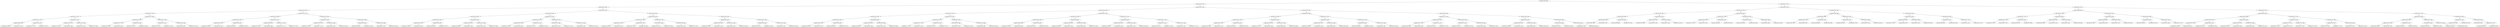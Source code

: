 digraph G{
483725111 [label="Node{data=[1984, 1984]}"]
483725111 -> 1866898159
1866898159 [label="Node{data=[1354, 1354]}"]
1866898159 -> 1379101335
1379101335 [label="Node{data=[1290, 1290]}"]
1379101335 -> 385392387
385392387 [label="Node{data=[1258, 1258]}"]
385392387 -> 585143900
585143900 [label="Node{data=[1165, 1165]}"]
585143900 -> 2032853261
2032853261 [label="Node{data=[1120, 1120]}"]
2032853261 -> 813980525
813980525 [label="Node{data=[1116, 1116]}"]
813980525 -> 1658243833
1658243833 [label="Node{data=[1086, 1086]}"]
1658243833 -> 1151529609
1151529609 [label="Node{data=[1033, 1033]}"]
1658243833 -> 1789804953
1789804953 [label="Node{data=[1115, 1115]}"]
813980525 -> 2019766418
2019766418 [label="Node{data=[1118, 1118]}"]
2019766418 -> 750173285
750173285 [label="Node{data=[1117, 1117]}"]
2019766418 -> 2136159680
2136159680 [label="Node{data=[1119, 1119]}"]
2032853261 -> 1734934842
1734934842 [label="Node{data=[1161, 1161]}"]
1734934842 -> 116345573
116345573 [label="Node{data=[1159, 1159]}"]
116345573 -> 522423241
522423241 [label="Node{data=[1121, 1121]}"]
116345573 -> 2042122456
2042122456 [label="Node{data=[1160, 1160]}"]
1734934842 -> 1459092996
1459092996 [label="Node{data=[1163, 1163]}"]
1459092996 -> 708001373
708001373 [label="Node{data=[1162, 1162]}"]
1459092996 -> 701338897
701338897 [label="Node{data=[1164, 1164]}"]
585143900 -> 315113056
315113056 [label="Node{data=[1250, 1250]}"]
315113056 -> 2074535395
2074535395 [label="Node{data=[1246, 1246]}"]
2074535395 -> 1213529372
1213529372 [label="Node{data=[1167, 1167]}"]
1213529372 -> 225741850
225741850 [label="Node{data=[1166, 1166]}"]
1213529372 -> 1578928362
1578928362 [label="Node{data=[1245, 1245]}"]
2074535395 -> 316274487
316274487 [label="Node{data=[1248, 1248]}"]
316274487 -> 2106217581
2106217581 [label="Node{data=[1247, 1247]}"]
316274487 -> 1412891546
1412891546 [label="Node{data=[1249, 1249]}"]
315113056 -> 1859553838
1859553838 [label="Node{data=[1254, 1254]}"]
1859553838 -> 862697612
862697612 [label="Node{data=[1252, 1252]}"]
862697612 -> 485338032
485338032 [label="Node{data=[1251, 1251]}"]
862697612 -> 1881817188
1881817188 [label="Node{data=[1253, 1253]}"]
1859553838 -> 720843701
720843701 [label="Node{data=[1256, 1256]}"]
720843701 -> 1144406463
1144406463 [label="Node{data=[1255, 1255]}"]
720843701 -> 897045154
897045154 [label="Node{data=[1257, 1257]}"]
385392387 -> 394038536
394038536 [label="Node{data=[1274, 1274]}"]
394038536 -> 75853513
75853513 [label="Node{data=[1266, 1266]}"]
75853513 -> 1917381727
1917381727 [label="Node{data=[1262, 1262]}"]
1917381727 -> 2040648310
2040648310 [label="Node{data=[1260, 1260]}"]
2040648310 -> 180753543
180753543 [label="Node{data=[1259, 1259]}"]
2040648310 -> 622514224
622514224 [label="Node{data=[1261, 1261]}"]
1917381727 -> 277215960
277215960 [label="Node{data=[1264, 1264]}"]
277215960 -> 1732290780
1732290780 [label="Node{data=[1263, 1263]}"]
277215960 -> 1570306719
1570306719 [label="Node{data=[1265, 1265]}"]
75853513 -> 779106892
779106892 [label="Node{data=[1270, 1270]}"]
779106892 -> 287069792
287069792 [label="Node{data=[1268, 1268]}"]
287069792 -> 1945639639
1945639639 [label="Node{data=[1267, 1267]}"]
287069792 -> 1764641333
1764641333 [label="Node{data=[1269, 1269]}"]
779106892 -> 1176747782
1176747782 [label="Node{data=[1272, 1272]}"]
1176747782 -> 897539828
897539828 [label="Node{data=[1271, 1271]}"]
1176747782 -> 107140142
107140142 [label="Node{data=[1273, 1273]}"]
394038536 -> 486951221
486951221 [label="Node{data=[1282, 1282]}"]
486951221 -> 1174806044
1174806044 [label="Node{data=[1278, 1278]}"]
1174806044 -> 155283670
155283670 [label="Node{data=[1276, 1276]}"]
155283670 -> 429004404
429004404 [label="Node{data=[1275, 1275]}"]
155283670 -> 921877394
921877394 [label="Node{data=[1277, 1277]}"]
1174806044 -> 1089648046
1089648046 [label="Node{data=[1280, 1280]}"]
1089648046 -> 1110944422
1110944422 [label="Node{data=[1279, 1279]}"]
1089648046 -> 1268720930
1268720930 [label="Node{data=[1281, 1281]}"]
486951221 -> 1746020840
1746020840 [label="Node{data=[1286, 1286]}"]
1746020840 -> 1025027713
1025027713 [label="Node{data=[1284, 1284]}"]
1025027713 -> 1107640606
1107640606 [label="Node{data=[1283, 1283]}"]
1025027713 -> 1879169609
1879169609 [label="Node{data=[1285, 1285]}"]
1746020840 -> 153477320
153477320 [label="Node{data=[1288, 1288]}"]
153477320 -> 1899047883
1899047883 [label="Node{data=[1287, 1287]}"]
153477320 -> 433363266
433363266 [label="Node{data=[1289, 1289]}"]
1379101335 -> 1736035235
1736035235 [label="Node{data=[1322, 1322]}"]
1736035235 -> 1098667044
1098667044 [label="Node{data=[1306, 1306]}"]
1098667044 -> 971722931
971722931 [label="Node{data=[1298, 1298]}"]
971722931 -> 80265285
80265285 [label="Node{data=[1294, 1294]}"]
80265285 -> 767899564
767899564 [label="Node{data=[1292, 1292]}"]
767899564 -> 238787396
238787396 [label="Node{data=[1291, 1291]}"]
767899564 -> 1832271096
1832271096 [label="Node{data=[1293, 1293]}"]
80265285 -> 800986099
800986099 [label="Node{data=[1296, 1296]}"]
800986099 -> 734149119
734149119 [label="Node{data=[1295, 1295]}"]
800986099 -> 2045863544
2045863544 [label="Node{data=[1297, 1297]}"]
971722931 -> 637293634
637293634 [label="Node{data=[1302, 1302]}"]
637293634 -> 2047015557
2047015557 [label="Node{data=[1300, 1300]}"]
2047015557 -> 1077225979
1077225979 [label="Node{data=[1299, 1299]}"]
2047015557 -> 847598883
847598883 [label="Node{data=[1301, 1301]}"]
637293634 -> 1964792181
1964792181 [label="Node{data=[1304, 1304]}"]
1964792181 -> 405230465
405230465 [label="Node{data=[1303, 1303]}"]
1964792181 -> 1899285391
1899285391 [label="Node{data=[1305, 1305]}"]
1098667044 -> 1770042567
1770042567 [label="Node{data=[1314, 1314]}"]
1770042567 -> 2126552947
2126552947 [label="Node{data=[1310, 1310]}"]
2126552947 -> 1557749873
1557749873 [label="Node{data=[1308, 1308]}"]
1557749873 -> 199667926
199667926 [label="Node{data=[1307, 1307]}"]
1557749873 -> 1739332577
1739332577 [label="Node{data=[1309, 1309]}"]
2126552947 -> 493693792
493693792 [label="Node{data=[1312, 1312]}"]
493693792 -> 169871956
169871956 [label="Node{data=[1311, 1311]}"]
493693792 -> 880700358
880700358 [label="Node{data=[1313, 1313]}"]
1770042567 -> 856296891
856296891 [label="Node{data=[1318, 1318]}"]
856296891 -> 1204295313
1204295313 [label="Node{data=[1316, 1316]}"]
1204295313 -> 1303434902
1303434902 [label="Node{data=[1315, 1315]}"]
1204295313 -> 173520061
173520061 [label="Node{data=[1317, 1317]}"]
856296891 -> 1767049113
1767049113 [label="Node{data=[1320, 1320]}"]
1767049113 -> 1856563388
1856563388 [label="Node{data=[1319, 1319]}"]
1767049113 -> 635934617
635934617 [label="Node{data=[1321, 1321]}"]
1736035235 -> 312618436
312618436 [label="Node{data=[1338, 1338]}"]
312618436 -> 1664913350
1664913350 [label="Node{data=[1330, 1330]}"]
1664913350 -> 1249408533
1249408533 [label="Node{data=[1326, 1326]}"]
1249408533 -> 1404730268
1404730268 [label="Node{data=[1324, 1324]}"]
1404730268 -> 1349885986
1349885986 [label="Node{data=[1323, 1323]}"]
1404730268 -> 1462781781
1462781781 [label="Node{data=[1325, 1325]}"]
1249408533 -> 1584483192
1584483192 [label="Node{data=[1328, 1328]}"]
1584483192 -> 1578614193
1578614193 [label="Node{data=[1327, 1327]}"]
1584483192 -> 589198049
589198049 [label="Node{data=[1329, 1329]}"]
1664913350 -> 1984009016
1984009016 [label="Node{data=[1334, 1334]}"]
1984009016 -> 582958083
582958083 [label="Node{data=[1332, 1332]}"]
582958083 -> 1101457360
1101457360 [label="Node{data=[1331, 1331]}"]
582958083 -> 301931647
301931647 [label="Node{data=[1333, 1333]}"]
1984009016 -> 1801291051
1801291051 [label="Node{data=[1336, 1336]}"]
1801291051 -> 811197287
811197287 [label="Node{data=[1335, 1335]}"]
1801291051 -> 1186400987
1186400987 [label="Node{data=[1337, 1337]}"]
312618436 -> 801303190
801303190 [label="Node{data=[1346, 1346]}"]
801303190 -> 682710680
682710680 [label="Node{data=[1342, 1342]}"]
682710680 -> 1468848690
1468848690 [label="Node{data=[1340, 1340]}"]
1468848690 -> 689173450
689173450 [label="Node{data=[1339, 1339]}"]
1468848690 -> 289221156
289221156 [label="Node{data=[1341, 1341]}"]
682710680 -> 857389837
857389837 [label="Node{data=[1344, 1344]}"]
857389837 -> 49719830
49719830 [label="Node{data=[1343, 1343]}"]
857389837 -> 877499425
877499425 [label="Node{data=[1345, 1345]}"]
801303190 -> 1289348230
1289348230 [label="Node{data=[1350, 1350]}"]
1289348230 -> 721288387
721288387 [label="Node{data=[1348, 1348]}"]
721288387 -> 493639056
493639056 [label="Node{data=[1347, 1347]}"]
721288387 -> 1163409024
1163409024 [label="Node{data=[1349, 1349]}"]
1289348230 -> 1176901497
1176901497 [label="Node{data=[1352, 1352]}"]
1176901497 -> 58257562
58257562 [label="Node{data=[1351, 1351]}"]
1176901497 -> 2085090736
2085090736 [label="Node{data=[1353, 1353]}"]
1866898159 -> 2016354446
2016354446 [label="Node{data=[1418, 1418]}"]
2016354446 -> 239369517
239369517 [label="Node{data=[1386, 1386]}"]
239369517 -> 1258070111
1258070111 [label="Node{data=[1370, 1370]}"]
1258070111 -> 156579525
156579525 [label="Node{data=[1362, 1362]}"]
156579525 -> 150948913
150948913 [label="Node{data=[1358, 1358]}"]
150948913 -> 629138710
629138710 [label="Node{data=[1356, 1356]}"]
629138710 -> 170809278
170809278 [label="Node{data=[1355, 1355]}"]
629138710 -> 711830304
711830304 [label="Node{data=[1357, 1357]}"]
150948913 -> 1484907672
1484907672 [label="Node{data=[1360, 1360]}"]
1484907672 -> 42794443
42794443 [label="Node{data=[1359, 1359]}"]
1484907672 -> 2053626243
2053626243 [label="Node{data=[1361, 1361]}"]
156579525 -> 1033132356
1033132356 [label="Node{data=[1366, 1366]}"]
1033132356 -> 1793515338
1793515338 [label="Node{data=[1364, 1364]}"]
1793515338 -> 258016632
258016632 [label="Node{data=[1363, 1363]}"]
1793515338 -> 1259237078
1259237078 [label="Node{data=[1365, 1365]}"]
1033132356 -> 1422872714
1422872714 [label="Node{data=[1368, 1368]}"]
1422872714 -> 135252438
135252438 [label="Node{data=[1367, 1367]}"]
1422872714 -> 256005994
256005994 [label="Node{data=[1369, 1369]}"]
1258070111 -> 931324042
931324042 [label="Node{data=[1378, 1378]}"]
931324042 -> 434613744
434613744 [label="Node{data=[1374, 1374]}"]
434613744 -> 1867552355
1867552355 [label="Node{data=[1372, 1372]}"]
1867552355 -> 1916040676
1916040676 [label="Node{data=[1371, 1371]}"]
1867552355 -> 1385319832
1385319832 [label="Node{data=[1373, 1373]}"]
434613744 -> 1983832599
1983832599 [label="Node{data=[1376, 1376]}"]
1983832599 -> 498499901
498499901 [label="Node{data=[1375, 1375]}"]
1983832599 -> 1291603002
1291603002 [label="Node{data=[1377, 1377]}"]
931324042 -> 214050480
214050480 [label="Node{data=[1382, 1382]}"]
214050480 -> 225268581
225268581 [label="Node{data=[1380, 1380]}"]
225268581 -> 612078748
612078748 [label="Node{data=[1379, 1379]}"]
225268581 -> 180916661
180916661 [label="Node{data=[1381, 1381]}"]
214050480 -> 388153850
388153850 [label="Node{data=[1384, 1384]}"]
388153850 -> 1882410496
1882410496 [label="Node{data=[1383, 1383]}"]
388153850 -> 135592942
135592942 [label="Node{data=[1385, 1385]}"]
239369517 -> 1176471136
1176471136 [label="Node{data=[1402, 1402]}"]
1176471136 -> 1194570312
1194570312 [label="Node{data=[1394, 1394]}"]
1194570312 -> 756725728
756725728 [label="Node{data=[1390, 1390]}"]
756725728 -> 41873958
41873958 [label="Node{data=[1388, 1388]}"]
41873958 -> 954747023
954747023 [label="Node{data=[1387, 1387]}"]
41873958 -> 1653808168
1653808168 [label="Node{data=[1389, 1389]}"]
756725728 -> 449712685
449712685 [label="Node{data=[1392, 1392]}"]
449712685 -> 1867791504
1867791504 [label="Node{data=[1391, 1391]}"]
449712685 -> 360885701
360885701 [label="Node{data=[1393, 1393]}"]
1194570312 -> 1871347969
1871347969 [label="Node{data=[1398, 1398]}"]
1871347969 -> 96446887
96446887 [label="Node{data=[1396, 1396]}"]
96446887 -> 1270981948
1270981948 [label="Node{data=[1395, 1395]}"]
96446887 -> 1261294852
1261294852 [label="Node{data=[1397, 1397]}"]
1871347969 -> 1888798697
1888798697 [label="Node{data=[1400, 1400]}"]
1888798697 -> 144620237
144620237 [label="Node{data=[1399, 1399]}"]
1888798697 -> 1320162983
1320162983 [label="Node{data=[1401, 1401]}"]
1176471136 -> 1804631936
1804631936 [label="Node{data=[1410, 1410]}"]
1804631936 -> 1030575764
1030575764 [label="Node{data=[1406, 1406]}"]
1030575764 -> 1087949606
1087949606 [label="Node{data=[1404, 1404]}"]
1087949606 -> 244578484
244578484 [label="Node{data=[1403, 1403]}"]
1087949606 -> 1712847513
1712847513 [label="Node{data=[1405, 1405]}"]
1030575764 -> 832166201
832166201 [label="Node{data=[1408, 1408]}"]
832166201 -> 924755415
924755415 [label="Node{data=[1407, 1407]}"]
832166201 -> 643411416
643411416 [label="Node{data=[1409, 1409]}"]
1804631936 -> 2135120056
2135120056 [label="Node{data=[1414, 1414]}"]
2135120056 -> 15468152
15468152 [label="Node{data=[1412, 1412]}"]
15468152 -> 1109273519
1109273519 [label="Node{data=[1411, 1411]}"]
15468152 -> 700606809
700606809 [label="Node{data=[1413, 1413]}"]
2135120056 -> 1285648961
1285648961 [label="Node{data=[1416, 1416]}"]
1285648961 -> 740192875
740192875 [label="Node{data=[1415, 1415]}"]
1285648961 -> 527333140
527333140 [label="Node{data=[1417, 1417]}"]
2016354446 -> 635194625
635194625 [label="Node{data=[1505, 1505]}"]
635194625 -> 1646792833
1646792833 [label="Node{data=[1489, 1489]}"]
1646792833 -> 1039842181
1039842181 [label="Node{data=[1456, 1456]}"]
1039842181 -> 1371586041
1371586041 [label="Node{data=[1435, 1435]}"]
1371586041 -> 372463237
372463237 [label="Node{data=[1420, 1420]}"]
372463237 -> 884863194
884863194 [label="Node{data=[1419, 1419]}"]
372463237 -> 1551061851
1551061851 [label="Node{data=[1421, 1421]}"]
1371586041 -> 143131225
143131225 [label="Node{data=[1454, 1454]}"]
143131225 -> 67365555
67365555 [label="Node{data=[1453, 1453]}"]
143131225 -> 1600381385
1600381385 [label="Node{data=[1455, 1455]}"]
1039842181 -> 424450293
424450293 [label="Node{data=[1460, 1460]}"]
424450293 -> 1360972623
1360972623 [label="Node{data=[1458, 1458]}"]
1360972623 -> 1255404973
1255404973 [label="Node{data=[1457, 1457]}"]
1360972623 -> 176044183
176044183 [label="Node{data=[1459, 1459]}"]
424450293 -> 2005439005
2005439005 [label="Node{data=[1487, 1487]}"]
2005439005 -> 1357609744
1357609744 [label="Node{data=[1486, 1486]}"]
2005439005 -> 88113725
88113725 [label="Node{data=[1488, 1488]}"]
1646792833 -> 2122430594
2122430594 [label="Node{data=[1497, 1497]}"]
2122430594 -> 1294652725
1294652725 [label="Node{data=[1493, 1493]}"]
1294652725 -> 1183974523
1183974523 [label="Node{data=[1491, 1491]}"]
1183974523 -> 1203910654
1203910654 [label="Node{data=[1490, 1490]}"]
1183974523 -> 888459820
888459820 [label="Node{data=[1492, 1492]}"]
1294652725 -> 804006650
804006650 [label="Node{data=[1495, 1495]}"]
804006650 -> 2039173792
2039173792 [label="Node{data=[1494, 1494]}"]
804006650 -> 799074216
799074216 [label="Node{data=[1496, 1496]}"]
2122430594 -> 1029125570
1029125570 [label="Node{data=[1501, 1501]}"]
1029125570 -> 1931633512
1931633512 [label="Node{data=[1499, 1499]}"]
1931633512 -> 1344217598
1344217598 [label="Node{data=[1498, 1498]}"]
1931633512 -> 2024411634
2024411634 [label="Node{data=[1500, 1500]}"]
1029125570 -> 2086126080
2086126080 [label="Node{data=[1503, 1503]}"]
2086126080 -> 470734785
470734785 [label="Node{data=[1502, 1502]}"]
2086126080 -> 901191023
901191023 [label="Node{data=[1504, 1504]}"]
635194625 -> 498771882
498771882 [label="Node{data=[1638, 1638]}"]
498771882 -> 1597977055
1597977055 [label="Node{data=[1513, 1513]}"]
1597977055 -> 904221990
904221990 [label="Node{data=[1509, 1509]}"]
904221990 -> 955523736
955523736 [label="Node{data=[1507, 1507]}"]
955523736 -> 1882936795
1882936795 [label="Node{data=[1506, 1506]}"]
955523736 -> 1445733322
1445733322 [label="Node{data=[1508, 1508]}"]
904221990 -> 1233064012
1233064012 [label="Node{data=[1511, 1511]}"]
1233064012 -> 1342573337
1342573337 [label="Node{data=[1510, 1510]}"]
1233064012 -> 2050562383
2050562383 [label="Node{data=[1512, 1512]}"]
1597977055 -> 1304184753
1304184753 [label="Node{data=[1583, 1583]}"]
1304184753 -> 2087764794
2087764794 [label="Node{data=[1515, 1515]}"]
2087764794 -> 474894702
474894702 [label="Node{data=[1514, 1514]}"]
2087764794 -> 781172937
781172937 [label="Node{data=[1516, 1516]}"]
1304184753 -> 27364198
27364198 [label="Node{data=[1636, 1636]}"]
27364198 -> 2066932091
2066932091 [label="Node{data=[1635, 1635]}"]
27364198 -> 362351186
362351186 [label="Node{data=[1637, 1637]}"]
498771882 -> 1161824672
1161824672 [label="Node{data=[1646, 1646]}"]
1161824672 -> 1211580629
1211580629 [label="Node{data=[1642, 1642]}"]
1211580629 -> 618813841
618813841 [label="Node{data=[1640, 1640]}"]
618813841 -> 2046037189
2046037189 [label="Node{data=[1639, 1639]}"]
618813841 -> 1018959698
1018959698 [label="Node{data=[1641, 1641]}"]
1211580629 -> 1325390328
1325390328 [label="Node{data=[1644, 1644]}"]
1325390328 -> 2028420967
2028420967 [label="Node{data=[1643, 1643]}"]
1325390328 -> 556570266
556570266 [label="Node{data=[1645, 1645]}"]
1161824672 -> 2104886122
2104886122 [label="Node{data=[1980, 1980]}"]
2104886122 -> 1299592485
1299592485 [label="Node{data=[1648, 1648]}"]
1299592485 -> 212547563
212547563 [label="Node{data=[1647, 1647]}"]
1299592485 -> 1240918178
1240918178 [label="Node{data=[1649, 1649]}"]
2104886122 -> 81186725
81186725 [label="Node{data=[1982, 1982]}"]
81186725 -> 2020941063
2020941063 [label="Node{data=[1981, 1981]}"]
81186725 -> 758413709
758413709 [label="Node{data=[1983, 1983]}"]
483725111 -> 1408837489
1408837489 [label="Node{data=[2573, 2573]}"]
1408837489 -> 1633710412
1633710412 [label="Node{data=[2491, 2491]}"]
1633710412 -> 833475906
833475906 [label="Node{data=[2255, 2255]}"]
833475906 -> 1062939371
1062939371 [label="Node{data=[1992, 1992]}"]
1062939371 -> 629362910
629362910 [label="Node{data=[1988, 1988]}"]
629362910 -> 1200340787
1200340787 [label="Node{data=[1986, 1986]}"]
1200340787 -> 408122693
408122693 [label="Node{data=[1985, 1985]}"]
1200340787 -> 2117671126
2117671126 [label="Node{data=[1987, 1987]}"]
629362910 -> 1099145839
1099145839 [label="Node{data=[1990, 1990]}"]
1099145839 -> 1542192971
1542192971 [label="Node{data=[1989, 1989]}"]
1099145839 -> 1477529646
1477529646 [label="Node{data=[1991, 1991]}"]
1062939371 -> 1859652690
1859652690 [label="Node{data=[2055, 2055]}"]
1859652690 -> 840190780
840190780 [label="Node{data=[2028, 2028]}"]
840190780 -> 906099602
906099602 [label="Node{data=[1993, 1993]}"]
840190780 -> 1682132316
1682132316 [label="Node{data=[2030, 2030]}"]
1859652690 -> 1247246106
1247246106 [label="Node{data=[2226, 2226]}"]
1247246106 -> 1519032519
1519032519 [label="Node{data=[2160, 2160]}"]
1247246106 -> 1668167023
1668167023 [label="Node{data=[2232, 2232]}"]
833475906 -> 498707955
498707955 [label="Node{data=[2483, 2483]}"]
498707955 -> 1822942969
1822942969 [label="Node{data=[2479, 2479]}"]
1822942969 -> 1650792202
1650792202 [label="Node{data=[2426, 2426]}"]
1650792202 -> 1882362724
1882362724 [label="Node{data=[2272, 2272]}"]
1650792202 -> 540307108
540307108 [label="Node{data=[2478, 2478]}"]
1822942969 -> 1937233013
1937233013 [label="Node{data=[2481, 2481]}"]
1937233013 -> 971001942
971001942 [label="Node{data=[2480, 2480]}"]
1937233013 -> 1563254205
1563254205 [label="Node{data=[2482, 2482]}"]
498707955 -> 1592740338
1592740338 [label="Node{data=[2487, 2487]}"]
1592740338 -> 326560294
326560294 [label="Node{data=[2485, 2485]}"]
326560294 -> 682584830
682584830 [label="Node{data=[2484, 2484]}"]
326560294 -> 534252259
534252259 [label="Node{data=[2486, 2486]}"]
1592740338 -> 995913779
995913779 [label="Node{data=[2489, 2489]}"]
995913779 -> 534743716
534743716 [label="Node{data=[2488, 2488]}"]
995913779 -> 1291123515
1291123515 [label="Node{data=[2490, 2490]}"]
1633710412 -> 329543508
329543508 [label="Node{data=[2536, 2536]}"]
329543508 -> 1268861179
1268861179 [label="Node{data=[2499, 2499]}"]
1268861179 -> 675832193
675832193 [label="Node{data=[2495, 2495]}"]
675832193 -> 1133406864
1133406864 [label="Node{data=[2493, 2493]}"]
1133406864 -> 1944085370
1944085370 [label="Node{data=[2492, 2492]}"]
1133406864 -> 843520877
843520877 [label="Node{data=[2494, 2494]}"]
675832193 -> 1500000461
1500000461 [label="Node{data=[2497, 2497]}"]
1500000461 -> 1761741722
1761741722 [label="Node{data=[2496, 2496]}"]
1500000461 -> 428433011
428433011 [label="Node{data=[2498, 2498]}"]
1268861179 -> 320840284
320840284 [label="Node{data=[2503, 2503]}"]
320840284 -> 199820970
199820970 [label="Node{data=[2501, 2501]}"]
199820970 -> 1917751958
1917751958 [label="Node{data=[2500, 2500]}"]
199820970 -> 568795242
568795242 [label="Node{data=[2502, 2502]}"]
320840284 -> 1334082376
1334082376 [label="Node{data=[2529, 2529]}"]
1334082376 -> 211544132
211544132 [label="Node{data=[2504, 2504]}"]
1334082376 -> 172429667
172429667 [label="Node{data=[2535, 2535]}"]
329543508 -> 305890353
305890353 [label="Node{data=[2565, 2565]}"]
305890353 -> 2122969861
2122969861 [label="Node{data=[2561, 2561]}"]
2122969861 -> 763620696
763620696 [label="Node{data=[2538, 2538]}"]
763620696 -> 528301442
528301442 [label="Node{data=[2537, 2537]}"]
763620696 -> 1361655888
1361655888 [label="Node{data=[2560, 2560]}"]
2122969861 -> 1611262123
1611262123 [label="Node{data=[2563, 2563]}"]
1611262123 -> 1381118175
1381118175 [label="Node{data=[2562, 2562]}"]
1611262123 -> 615876154
615876154 [label="Node{data=[2564, 2564]}"]
305890353 -> 1019662660
1019662660 [label="Node{data=[2569, 2569]}"]
1019662660 -> 321206983
321206983 [label="Node{data=[2567, 2567]}"]
321206983 -> 1345463476
1345463476 [label="Node{data=[2566, 2566]}"]
321206983 -> 1480518878
1480518878 [label="Node{data=[2568, 2568]}"]
1019662660 -> 1392007788
1392007788 [label="Node{data=[2571, 2571]}"]
1392007788 -> 1748087286
1748087286 [label="Node{data=[2570, 2570]}"]
1392007788 -> 694632384
694632384 [label="Node{data=[2572, 2572]}"]
1408837489 -> 110128686
110128686 [label="Node{data=[5512, 5512]}"]
110128686 -> 380338090
380338090 [label="Node{data=[5496, 5496]}"]
380338090 -> 1936769672
1936769672 [label="Node{data=[2581, 2581]}"]
1936769672 -> 1668901401
1668901401 [label="Node{data=[2577, 2577]}"]
1668901401 -> 1713211718
1713211718 [label="Node{data=[2575, 2575]}"]
1713211718 -> 721878016
721878016 [label="Node{data=[2574, 2574]}"]
1713211718 -> 1586962282
1586962282 [label="Node{data=[2576, 2576]}"]
1668901401 -> 1989578499
1989578499 [label="Node{data=[2579, 2579]}"]
1989578499 -> 2085322542
2085322542 [label="Node{data=[2578, 2578]}"]
1989578499 -> 1622239835
1622239835 [label="Node{data=[2580, 2580]}"]
1936769672 -> 112936296
112936296 [label="Node{data=[5399, 5399]}"]
112936296 -> 1142373419
1142373419 [label="Node{data=[3539, 3539]}"]
1142373419 -> 1669499272
1669499272 [label="Node{data=[2582, 2582]}"]
1142373419 -> 143315985
143315985 [label="Node{data=[3607, 3607]}"]
112936296 -> 1422282861
1422282861 [label="Node{data=[5456, 5456]}"]
1422282861 -> 701352122
701352122 [label="Node{data=[5423, 5423]}"]
1422282861 -> 1584716482
1584716482 [label="Node{data=[5488, 5488]}"]
380338090 -> 8435521
8435521 [label="Node{data=[5504, 5504]}"]
8435521 -> 1722010116
1722010116 [label="Node{data=[5500, 5500]}"]
1722010116 -> 569136754
569136754 [label="Node{data=[5498, 5498]}"]
569136754 -> 1496721991
1496721991 [label="Node{data=[5497, 5497]}"]
569136754 -> 1544139935
1544139935 [label="Node{data=[5499, 5499]}"]
1722010116 -> 612546288
612546288 [label="Node{data=[5502, 5502]}"]
612546288 -> 1730034644
1730034644 [label="Node{data=[5501, 5501]}"]
612546288 -> 252854626
252854626 [label="Node{data=[5503, 5503]}"]
8435521 -> 506372435
506372435 [label="Node{data=[5508, 5508]}"]
506372435 -> 799715664
799715664 [label="Node{data=[5506, 5506]}"]
799715664 -> 972877802
972877802 [label="Node{data=[5505, 5505]}"]
799715664 -> 611889382
611889382 [label="Node{data=[5507, 5507]}"]
506372435 -> 1337436419
1337436419 [label="Node{data=[5510, 5510]}"]
1337436419 -> 904765844
904765844 [label="Node{data=[5509, 5509]}"]
1337436419 -> 1798343548
1798343548 [label="Node{data=[5511, 5511]}"]
110128686 -> 170846588
170846588 [label="Node{data=[7802, 7802]}"]
170846588 -> 2023990923
2023990923 [label="Node{data=[5528, 5528]}"]
2023990923 -> 546982154
546982154 [label="Node{data=[5520, 5520]}"]
546982154 -> 1335778574
1335778574 [label="Node{data=[5516, 5516]}"]
1335778574 -> 847653000
847653000 [label="Node{data=[5514, 5514]}"]
847653000 -> 1467242413
1467242413 [label="Node{data=[5513, 5513]}"]
847653000 -> 634685008
634685008 [label="Node{data=[5515, 5515]}"]
1335778574 -> 413125065
413125065 [label="Node{data=[5518, 5518]}"]
413125065 -> 467562554
467562554 [label="Node{data=[5517, 5517]}"]
413125065 -> 1851950547
1851950547 [label="Node{data=[5519, 5519]}"]
546982154 -> 1871013961
1871013961 [label="Node{data=[5524, 5524]}"]
1871013961 -> 154285553
154285553 [label="Node{data=[5522, 5522]}"]
154285553 -> 1636158285
1636158285 [label="Node{data=[5521, 5521]}"]
154285553 -> 464750259
464750259 [label="Node{data=[5523, 5523]}"]
1871013961 -> 1597010604
1597010604 [label="Node{data=[5526, 5526]}"]
1597010604 -> 1194674438
1194674438 [label="Node{data=[5525, 5525]}"]
1597010604 -> 136658190
136658190 [label="Node{data=[5527, 5527]}"]
2023990923 -> 262452391
262452391 [label="Node{data=[7794, 7794]}"]
262452391 -> 1398608621
1398608621 [label="Node{data=[7790, 7790]}"]
1398608621 -> 1053625593
1053625593 [label="Node{data=[7722, 7722]}"]
1053625593 -> 530680675
530680675 [label="Node{data=[7672, 7672]}"]
1053625593 -> 889853372
889853372 [label="Node{data=[7763, 7763]}"]
1398608621 -> 251372426
251372426 [label="Node{data=[7792, 7792]}"]
251372426 -> 1476906088
1476906088 [label="Node{data=[7791, 7791]}"]
251372426 -> 1265544856
1265544856 [label="Node{data=[7793, 7793]}"]
262452391 -> 783082940
783082940 [label="Node{data=[7798, 7798]}"]
783082940 -> 2107171856
2107171856 [label="Node{data=[7796, 7796]}"]
2107171856 -> 463078215
463078215 [label="Node{data=[7795, 7795]}"]
2107171856 -> 624850114
624850114 [label="Node{data=[7797, 7797]}"]
783082940 -> 1819731164
1819731164 [label="Node{data=[7800, 7800]}"]
1819731164 -> 1450456358
1450456358 [label="Node{data=[7799, 7799]}"]
1819731164 -> 490706068
490706068 [label="Node{data=[7801, 7801]}"]
170846588 -> 1274112917
1274112917 [label="Node{data=[7837, 7837]}"]
1274112917 -> 276444723
276444723 [label="Node{data=[7829, 7829]}"]
276444723 -> 1741749279
1741749279 [label="Node{data=[7806, 7806]}"]
1741749279 -> 111824709
111824709 [label="Node{data=[7804, 7804]}"]
111824709 -> 1187455430
1187455430 [label="Node{data=[7803, 7803]}"]
111824709 -> 122510467
122510467 [label="Node{data=[7805, 7805]}"]
1741749279 -> 1729984625
1729984625 [label="Node{data=[7827, 7827]}"]
1729984625 -> 865719216
865719216 [label="Node{data=[7826, 7826]}"]
1729984625 -> 1286544660
1286544660 [label="Node{data=[7828, 7828]}"]
276444723 -> 569112902
569112902 [label="Node{data=[7833, 7833]}"]
569112902 -> 758760442
758760442 [label="Node{data=[7831, 7831]}"]
758760442 -> 1346404798
1346404798 [label="Node{data=[7830, 7830]}"]
758760442 -> 1681088799
1681088799 [label="Node{data=[7832, 7832]}"]
569112902 -> 451712278
451712278 [label="Node{data=[7835, 7835]}"]
451712278 -> 2041160610
2041160610 [label="Node{data=[7834, 7834]}"]
451712278 -> 758157400
758157400 [label="Node{data=[7836, 7836]}"]
1274112917 -> 1383343992
1383343992 [label="Node{data=[8159, 8159]}"]
1383343992 -> 743332869
743332869 [label="Node{data=[7970, 7970]}"]
743332869 -> 416173725
416173725 [label="Node{data=[7938, 7938]}"]
743332869 -> 827703180
827703180 [label="Node{data=[7990, 7990]}"]
1383343992 -> 1114177849
1114177849 [label="Node{data=[8194, 8194]}"]
1114177849 -> 471450373
471450373 [label="Node{data=[8190, 8190]}"]
1114177849 -> 1984552125
1984552125 [label="Node{data=[8770, 8770]}"]
1984552125 -> 1794946087
1794946087 [label="Node{data=[8213, 8213]}"]
1984552125 -> 1612054664
1612054664 [label="Node{data=[8788, 8788]}"]
}